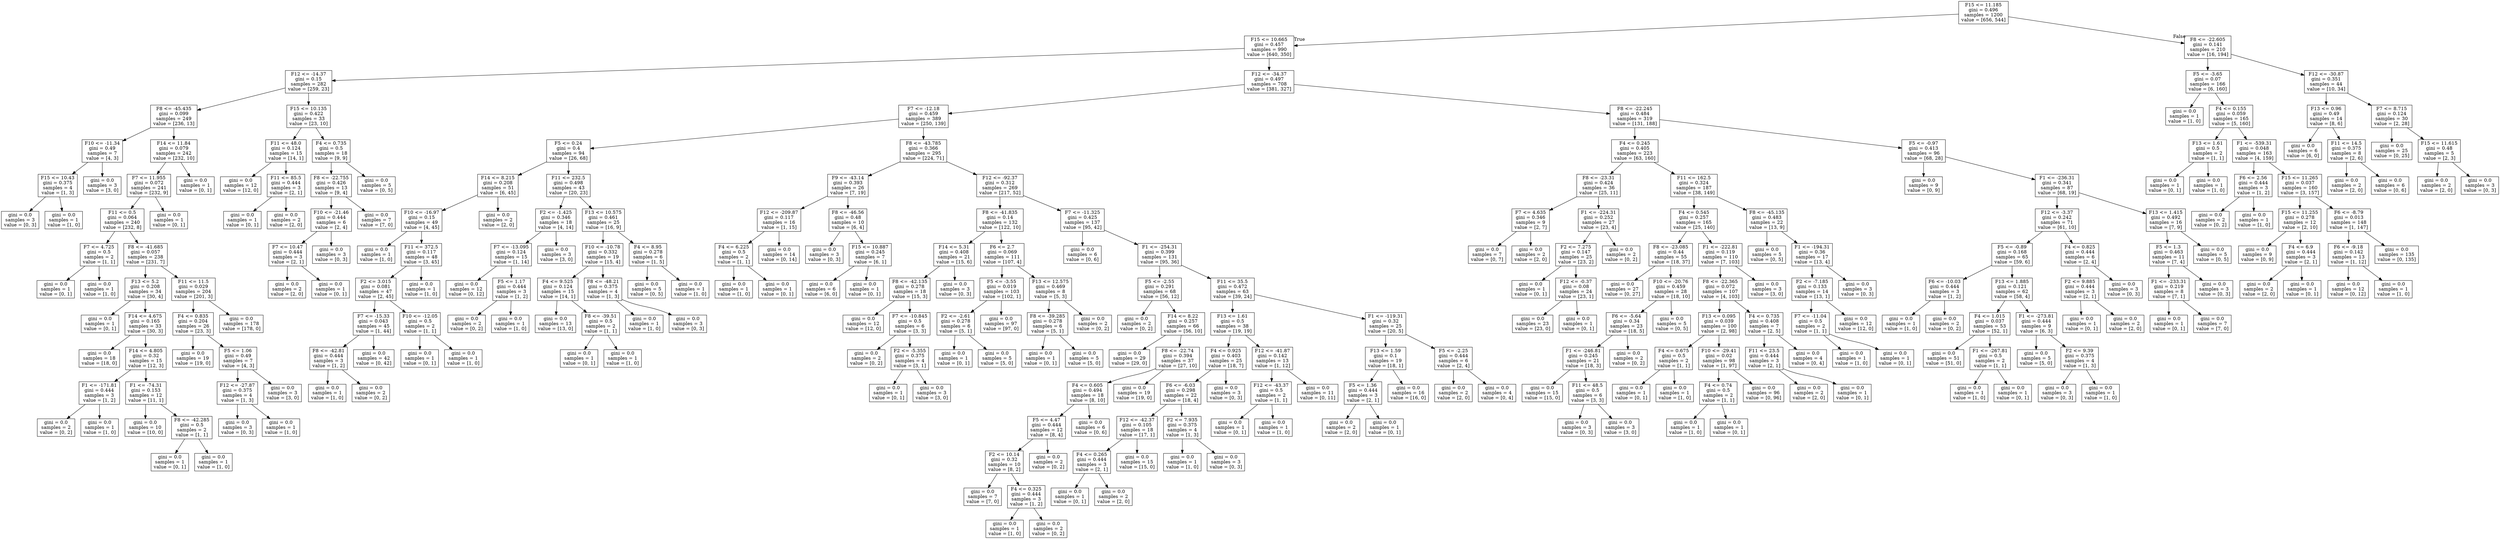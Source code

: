 digraph Tree {
node [shape=box] ;
0 [label="F15 <= 11.185\ngini = 0.496\nsamples = 1200\nvalue = [656, 544]"] ;
1 [label="F15 <= 10.665\ngini = 0.457\nsamples = 990\nvalue = [640, 350]"] ;
0 -> 1 [labeldistance=2.5, labelangle=45, headlabel="True"] ;
2 [label="F12 <= -14.37\ngini = 0.15\nsamples = 282\nvalue = [259, 23]"] ;
1 -> 2 ;
3 [label="F8 <= -45.435\ngini = 0.099\nsamples = 249\nvalue = [236, 13]"] ;
2 -> 3 ;
4 [label="F10 <= -11.34\ngini = 0.49\nsamples = 7\nvalue = [4, 3]"] ;
3 -> 4 ;
5 [label="F15 <= 10.43\ngini = 0.375\nsamples = 4\nvalue = [1, 3]"] ;
4 -> 5 ;
6 [label="gini = 0.0\nsamples = 3\nvalue = [0, 3]"] ;
5 -> 6 ;
7 [label="gini = 0.0\nsamples = 1\nvalue = [1, 0]"] ;
5 -> 7 ;
8 [label="gini = 0.0\nsamples = 3\nvalue = [3, 0]"] ;
4 -> 8 ;
9 [label="F14 <= 11.84\ngini = 0.079\nsamples = 242\nvalue = [232, 10]"] ;
3 -> 9 ;
10 [label="F7 <= 11.955\ngini = 0.072\nsamples = 241\nvalue = [232, 9]"] ;
9 -> 10 ;
11 [label="F11 <= 0.5\ngini = 0.064\nsamples = 240\nvalue = [232, 8]"] ;
10 -> 11 ;
12 [label="F7 <= 4.725\ngini = 0.5\nsamples = 2\nvalue = [1, 1]"] ;
11 -> 12 ;
13 [label="gini = 0.0\nsamples = 1\nvalue = [0, 1]"] ;
12 -> 13 ;
14 [label="gini = 0.0\nsamples = 1\nvalue = [1, 0]"] ;
12 -> 14 ;
15 [label="F8 <= -41.685\ngini = 0.057\nsamples = 238\nvalue = [231, 7]"] ;
11 -> 15 ;
16 [label="F13 <= 5.2\ngini = 0.208\nsamples = 34\nvalue = [30, 4]"] ;
15 -> 16 ;
17 [label="gini = 0.0\nsamples = 1\nvalue = [0, 1]"] ;
16 -> 17 ;
18 [label="F14 <= 4.675\ngini = 0.165\nsamples = 33\nvalue = [30, 3]"] ;
16 -> 18 ;
19 [label="gini = 0.0\nsamples = 18\nvalue = [18, 0]"] ;
18 -> 19 ;
20 [label="F14 <= 4.805\ngini = 0.32\nsamples = 15\nvalue = [12, 3]"] ;
18 -> 20 ;
21 [label="F1 <= -171.81\ngini = 0.444\nsamples = 3\nvalue = [1, 2]"] ;
20 -> 21 ;
22 [label="gini = 0.0\nsamples = 2\nvalue = [0, 2]"] ;
21 -> 22 ;
23 [label="gini = 0.0\nsamples = 1\nvalue = [1, 0]"] ;
21 -> 23 ;
24 [label="F1 <= -74.31\ngini = 0.153\nsamples = 12\nvalue = [11, 1]"] ;
20 -> 24 ;
25 [label="gini = 0.0\nsamples = 10\nvalue = [10, 0]"] ;
24 -> 25 ;
26 [label="F8 <= -42.285\ngini = 0.5\nsamples = 2\nvalue = [1, 1]"] ;
24 -> 26 ;
27 [label="gini = 0.0\nsamples = 1\nvalue = [0, 1]"] ;
26 -> 27 ;
28 [label="gini = 0.0\nsamples = 1\nvalue = [1, 0]"] ;
26 -> 28 ;
29 [label="F11 <= 11.5\ngini = 0.029\nsamples = 204\nvalue = [201, 3]"] ;
15 -> 29 ;
30 [label="F4 <= 0.835\ngini = 0.204\nsamples = 26\nvalue = [23, 3]"] ;
29 -> 30 ;
31 [label="gini = 0.0\nsamples = 19\nvalue = [19, 0]"] ;
30 -> 31 ;
32 [label="F5 <= 1.06\ngini = 0.49\nsamples = 7\nvalue = [4, 3]"] ;
30 -> 32 ;
33 [label="F12 <= -27.87\ngini = 0.375\nsamples = 4\nvalue = [1, 3]"] ;
32 -> 33 ;
34 [label="gini = 0.0\nsamples = 3\nvalue = [0, 3]"] ;
33 -> 34 ;
35 [label="gini = 0.0\nsamples = 1\nvalue = [1, 0]"] ;
33 -> 35 ;
36 [label="gini = 0.0\nsamples = 3\nvalue = [3, 0]"] ;
32 -> 36 ;
37 [label="gini = 0.0\nsamples = 178\nvalue = [178, 0]"] ;
29 -> 37 ;
38 [label="gini = 0.0\nsamples = 1\nvalue = [0, 1]"] ;
10 -> 38 ;
39 [label="gini = 0.0\nsamples = 1\nvalue = [0, 1]"] ;
9 -> 39 ;
40 [label="F15 <= 10.135\ngini = 0.422\nsamples = 33\nvalue = [23, 10]"] ;
2 -> 40 ;
41 [label="F11 <= 48.0\ngini = 0.124\nsamples = 15\nvalue = [14, 1]"] ;
40 -> 41 ;
42 [label="gini = 0.0\nsamples = 12\nvalue = [12, 0]"] ;
41 -> 42 ;
43 [label="F11 <= 85.5\ngini = 0.444\nsamples = 3\nvalue = [2, 1]"] ;
41 -> 43 ;
44 [label="gini = 0.0\nsamples = 1\nvalue = [0, 1]"] ;
43 -> 44 ;
45 [label="gini = 0.0\nsamples = 2\nvalue = [2, 0]"] ;
43 -> 45 ;
46 [label="F4 <= 0.735\ngini = 0.5\nsamples = 18\nvalue = [9, 9]"] ;
40 -> 46 ;
47 [label="F8 <= -22.755\ngini = 0.426\nsamples = 13\nvalue = [9, 4]"] ;
46 -> 47 ;
48 [label="F10 <= -21.46\ngini = 0.444\nsamples = 6\nvalue = [2, 4]"] ;
47 -> 48 ;
49 [label="F7 <= 10.47\ngini = 0.444\nsamples = 3\nvalue = [2, 1]"] ;
48 -> 49 ;
50 [label="gini = 0.0\nsamples = 2\nvalue = [2, 0]"] ;
49 -> 50 ;
51 [label="gini = 0.0\nsamples = 1\nvalue = [0, 1]"] ;
49 -> 51 ;
52 [label="gini = 0.0\nsamples = 3\nvalue = [0, 3]"] ;
48 -> 52 ;
53 [label="gini = 0.0\nsamples = 7\nvalue = [7, 0]"] ;
47 -> 53 ;
54 [label="gini = 0.0\nsamples = 5\nvalue = [0, 5]"] ;
46 -> 54 ;
55 [label="F12 <= -34.37\ngini = 0.497\nsamples = 708\nvalue = [381, 327]"] ;
1 -> 55 ;
56 [label="F7 <= -12.18\ngini = 0.459\nsamples = 389\nvalue = [250, 139]"] ;
55 -> 56 ;
57 [label="F5 <= 0.24\ngini = 0.4\nsamples = 94\nvalue = [26, 68]"] ;
56 -> 57 ;
58 [label="F14 <= 8.215\ngini = 0.208\nsamples = 51\nvalue = [6, 45]"] ;
57 -> 58 ;
59 [label="F10 <= -16.97\ngini = 0.15\nsamples = 49\nvalue = [4, 45]"] ;
58 -> 59 ;
60 [label="gini = 0.0\nsamples = 1\nvalue = [1, 0]"] ;
59 -> 60 ;
61 [label="F11 <= 372.5\ngini = 0.117\nsamples = 48\nvalue = [3, 45]"] ;
59 -> 61 ;
62 [label="F2 <= 3.015\ngini = 0.081\nsamples = 47\nvalue = [2, 45]"] ;
61 -> 62 ;
63 [label="F7 <= -15.33\ngini = 0.043\nsamples = 45\nvalue = [1, 44]"] ;
62 -> 63 ;
64 [label="F8 <= -42.81\ngini = 0.444\nsamples = 3\nvalue = [1, 2]"] ;
63 -> 64 ;
65 [label="gini = 0.0\nsamples = 1\nvalue = [1, 0]"] ;
64 -> 65 ;
66 [label="gini = 0.0\nsamples = 2\nvalue = [0, 2]"] ;
64 -> 66 ;
67 [label="gini = 0.0\nsamples = 42\nvalue = [0, 42]"] ;
63 -> 67 ;
68 [label="F10 <= -12.05\ngini = 0.5\nsamples = 2\nvalue = [1, 1]"] ;
62 -> 68 ;
69 [label="gini = 0.0\nsamples = 1\nvalue = [0, 1]"] ;
68 -> 69 ;
70 [label="gini = 0.0\nsamples = 1\nvalue = [1, 0]"] ;
68 -> 70 ;
71 [label="gini = 0.0\nsamples = 1\nvalue = [1, 0]"] ;
61 -> 71 ;
72 [label="gini = 0.0\nsamples = 2\nvalue = [2, 0]"] ;
58 -> 72 ;
73 [label="F11 <= 232.5\ngini = 0.498\nsamples = 43\nvalue = [20, 23]"] ;
57 -> 73 ;
74 [label="F2 <= -1.425\ngini = 0.346\nsamples = 18\nvalue = [4, 14]"] ;
73 -> 74 ;
75 [label="F7 <= -13.095\ngini = 0.124\nsamples = 15\nvalue = [1, 14]"] ;
74 -> 75 ;
76 [label="gini = 0.0\nsamples = 12\nvalue = [0, 12]"] ;
75 -> 76 ;
77 [label="F5 <= 1.17\ngini = 0.444\nsamples = 3\nvalue = [1, 2]"] ;
75 -> 77 ;
78 [label="gini = 0.0\nsamples = 2\nvalue = [0, 2]"] ;
77 -> 78 ;
79 [label="gini = 0.0\nsamples = 1\nvalue = [1, 0]"] ;
77 -> 79 ;
80 [label="gini = 0.0\nsamples = 3\nvalue = [3, 0]"] ;
74 -> 80 ;
81 [label="F13 <= 10.575\ngini = 0.461\nsamples = 25\nvalue = [16, 9]"] ;
73 -> 81 ;
82 [label="F10 <= -10.78\ngini = 0.332\nsamples = 19\nvalue = [15, 4]"] ;
81 -> 82 ;
83 [label="F4 <= 9.525\ngini = 0.124\nsamples = 15\nvalue = [14, 1]"] ;
82 -> 83 ;
84 [label="gini = 0.0\nsamples = 13\nvalue = [13, 0]"] ;
83 -> 84 ;
85 [label="F8 <= -39.51\ngini = 0.5\nsamples = 2\nvalue = [1, 1]"] ;
83 -> 85 ;
86 [label="gini = 0.0\nsamples = 1\nvalue = [0, 1]"] ;
85 -> 86 ;
87 [label="gini = 0.0\nsamples = 1\nvalue = [1, 0]"] ;
85 -> 87 ;
88 [label="F8 <= -48.21\ngini = 0.375\nsamples = 4\nvalue = [1, 3]"] ;
82 -> 88 ;
89 [label="gini = 0.0\nsamples = 1\nvalue = [1, 0]"] ;
88 -> 89 ;
90 [label="gini = 0.0\nsamples = 3\nvalue = [0, 3]"] ;
88 -> 90 ;
91 [label="F4 <= 8.95\ngini = 0.278\nsamples = 6\nvalue = [1, 5]"] ;
81 -> 91 ;
92 [label="gini = 0.0\nsamples = 5\nvalue = [0, 5]"] ;
91 -> 92 ;
93 [label="gini = 0.0\nsamples = 1\nvalue = [1, 0]"] ;
91 -> 93 ;
94 [label="F8 <= -43.785\ngini = 0.366\nsamples = 295\nvalue = [224, 71]"] ;
56 -> 94 ;
95 [label="F9 <= -43.14\ngini = 0.393\nsamples = 26\nvalue = [7, 19]"] ;
94 -> 95 ;
96 [label="F12 <= -209.87\ngini = 0.117\nsamples = 16\nvalue = [1, 15]"] ;
95 -> 96 ;
97 [label="F4 <= 6.225\ngini = 0.5\nsamples = 2\nvalue = [1, 1]"] ;
96 -> 97 ;
98 [label="gini = 0.0\nsamples = 1\nvalue = [1, 0]"] ;
97 -> 98 ;
99 [label="gini = 0.0\nsamples = 1\nvalue = [0, 1]"] ;
97 -> 99 ;
100 [label="gini = 0.0\nsamples = 14\nvalue = [0, 14]"] ;
96 -> 100 ;
101 [label="F8 <= -46.56\ngini = 0.48\nsamples = 10\nvalue = [6, 4]"] ;
95 -> 101 ;
102 [label="gini = 0.0\nsamples = 3\nvalue = [0, 3]"] ;
101 -> 102 ;
103 [label="F15 <= 10.887\ngini = 0.245\nsamples = 7\nvalue = [6, 1]"] ;
101 -> 103 ;
104 [label="gini = 0.0\nsamples = 6\nvalue = [6, 0]"] ;
103 -> 104 ;
105 [label="gini = 0.0\nsamples = 1\nvalue = [0, 1]"] ;
103 -> 105 ;
106 [label="F12 <= -92.37\ngini = 0.312\nsamples = 269\nvalue = [217, 52]"] ;
94 -> 106 ;
107 [label="F8 <= -41.835\ngini = 0.14\nsamples = 132\nvalue = [122, 10]"] ;
106 -> 107 ;
108 [label="F14 <= 5.31\ngini = 0.408\nsamples = 21\nvalue = [15, 6]"] ;
107 -> 108 ;
109 [label="F8 <= -42.135\ngini = 0.278\nsamples = 18\nvalue = [15, 3]"] ;
108 -> 109 ;
110 [label="gini = 0.0\nsamples = 12\nvalue = [12, 0]"] ;
109 -> 110 ;
111 [label="F7 <= -10.845\ngini = 0.5\nsamples = 6\nvalue = [3, 3]"] ;
109 -> 111 ;
112 [label="gini = 0.0\nsamples = 2\nvalue = [0, 2]"] ;
111 -> 112 ;
113 [label="F2 <= -5.355\ngini = 0.375\nsamples = 4\nvalue = [3, 1]"] ;
111 -> 113 ;
114 [label="gini = 0.0\nsamples = 1\nvalue = [0, 1]"] ;
113 -> 114 ;
115 [label="gini = 0.0\nsamples = 3\nvalue = [3, 0]"] ;
113 -> 115 ;
116 [label="gini = 0.0\nsamples = 3\nvalue = [0, 3]"] ;
108 -> 116 ;
117 [label="F6 <= 2.7\ngini = 0.069\nsamples = 111\nvalue = [107, 4]"] ;
107 -> 117 ;
118 [label="F5 <= -3.55\ngini = 0.019\nsamples = 103\nvalue = [102, 1]"] ;
117 -> 118 ;
119 [label="F2 <= -2.61\ngini = 0.278\nsamples = 6\nvalue = [5, 1]"] ;
118 -> 119 ;
120 [label="gini = 0.0\nsamples = 1\nvalue = [0, 1]"] ;
119 -> 120 ;
121 [label="gini = 0.0\nsamples = 5\nvalue = [5, 0]"] ;
119 -> 121 ;
122 [label="gini = 0.0\nsamples = 97\nvalue = [97, 0]"] ;
118 -> 122 ;
123 [label="F13 <= 12.575\ngini = 0.469\nsamples = 8\nvalue = [5, 3]"] ;
117 -> 123 ;
124 [label="F8 <= -39.285\ngini = 0.278\nsamples = 6\nvalue = [5, 1]"] ;
123 -> 124 ;
125 [label="gini = 0.0\nsamples = 1\nvalue = [0, 1]"] ;
124 -> 125 ;
126 [label="gini = 0.0\nsamples = 5\nvalue = [5, 0]"] ;
124 -> 126 ;
127 [label="gini = 0.0\nsamples = 2\nvalue = [0, 2]"] ;
123 -> 127 ;
128 [label="F7 <= -11.325\ngini = 0.425\nsamples = 137\nvalue = [95, 42]"] ;
106 -> 128 ;
129 [label="gini = 0.0\nsamples = 6\nvalue = [0, 6]"] ;
128 -> 129 ;
130 [label="F1 <= -254.31\ngini = 0.399\nsamples = 131\nvalue = [95, 36]"] ;
128 -> 130 ;
131 [label="F5 <= -2.55\ngini = 0.291\nsamples = 68\nvalue = [56, 12]"] ;
130 -> 131 ;
132 [label="gini = 0.0\nsamples = 2\nvalue = [0, 2]"] ;
131 -> 132 ;
133 [label="F14 <= 8.22\ngini = 0.257\nsamples = 66\nvalue = [56, 10]"] ;
131 -> 133 ;
134 [label="gini = 0.0\nsamples = 29\nvalue = [29, 0]"] ;
133 -> 134 ;
135 [label="F8 <= -22.74\ngini = 0.394\nsamples = 37\nvalue = [27, 10]"] ;
133 -> 135 ;
136 [label="F4 <= 0.605\ngini = 0.494\nsamples = 18\nvalue = [8, 10]"] ;
135 -> 136 ;
137 [label="F5 <= 4.47\ngini = 0.444\nsamples = 12\nvalue = [8, 4]"] ;
136 -> 137 ;
138 [label="F2 <= 10.14\ngini = 0.32\nsamples = 10\nvalue = [8, 2]"] ;
137 -> 138 ;
139 [label="gini = 0.0\nsamples = 7\nvalue = [7, 0]"] ;
138 -> 139 ;
140 [label="F4 <= 0.325\ngini = 0.444\nsamples = 3\nvalue = [1, 2]"] ;
138 -> 140 ;
141 [label="gini = 0.0\nsamples = 1\nvalue = [1, 0]"] ;
140 -> 141 ;
142 [label="gini = 0.0\nsamples = 2\nvalue = [0, 2]"] ;
140 -> 142 ;
143 [label="gini = 0.0\nsamples = 2\nvalue = [0, 2]"] ;
137 -> 143 ;
144 [label="gini = 0.0\nsamples = 6\nvalue = [0, 6]"] ;
136 -> 144 ;
145 [label="gini = 0.0\nsamples = 19\nvalue = [19, 0]"] ;
135 -> 145 ;
146 [label="F11 <= 35.5\ngini = 0.472\nsamples = 63\nvalue = [39, 24]"] ;
130 -> 146 ;
147 [label="F13 <= 1.61\ngini = 0.5\nsamples = 38\nvalue = [19, 19]"] ;
146 -> 147 ;
148 [label="F4 <= 0.925\ngini = 0.403\nsamples = 25\nvalue = [18, 7]"] ;
147 -> 148 ;
149 [label="F6 <= -6.03\ngini = 0.298\nsamples = 22\nvalue = [18, 4]"] ;
148 -> 149 ;
150 [label="F12 <= -42.37\ngini = 0.105\nsamples = 18\nvalue = [17, 1]"] ;
149 -> 150 ;
151 [label="F4 <= 0.265\ngini = 0.444\nsamples = 3\nvalue = [2, 1]"] ;
150 -> 151 ;
152 [label="gini = 0.0\nsamples = 1\nvalue = [0, 1]"] ;
151 -> 152 ;
153 [label="gini = 0.0\nsamples = 2\nvalue = [2, 0]"] ;
151 -> 153 ;
154 [label="gini = 0.0\nsamples = 15\nvalue = [15, 0]"] ;
150 -> 154 ;
155 [label="F2 <= 7.935\ngini = 0.375\nsamples = 4\nvalue = [1, 3]"] ;
149 -> 155 ;
156 [label="gini = 0.0\nsamples = 1\nvalue = [1, 0]"] ;
155 -> 156 ;
157 [label="gini = 0.0\nsamples = 3\nvalue = [0, 3]"] ;
155 -> 157 ;
158 [label="gini = 0.0\nsamples = 3\nvalue = [0, 3]"] ;
148 -> 158 ;
159 [label="F12 <= -41.87\ngini = 0.142\nsamples = 13\nvalue = [1, 12]"] ;
147 -> 159 ;
160 [label="F12 <= -43.37\ngini = 0.5\nsamples = 2\nvalue = [1, 1]"] ;
159 -> 160 ;
161 [label="gini = 0.0\nsamples = 1\nvalue = [0, 1]"] ;
160 -> 161 ;
162 [label="gini = 0.0\nsamples = 1\nvalue = [1, 0]"] ;
160 -> 162 ;
163 [label="gini = 0.0\nsamples = 11\nvalue = [0, 11]"] ;
159 -> 163 ;
164 [label="F1 <= -119.31\ngini = 0.32\nsamples = 25\nvalue = [20, 5]"] ;
146 -> 164 ;
165 [label="F13 <= 1.59\ngini = 0.1\nsamples = 19\nvalue = [18, 1]"] ;
164 -> 165 ;
166 [label="F5 <= 1.36\ngini = 0.444\nsamples = 3\nvalue = [2, 1]"] ;
165 -> 166 ;
167 [label="gini = 0.0\nsamples = 2\nvalue = [2, 0]"] ;
166 -> 167 ;
168 [label="gini = 0.0\nsamples = 1\nvalue = [0, 1]"] ;
166 -> 168 ;
169 [label="gini = 0.0\nsamples = 16\nvalue = [16, 0]"] ;
165 -> 169 ;
170 [label="F5 <= -2.25\ngini = 0.444\nsamples = 6\nvalue = [2, 4]"] ;
164 -> 170 ;
171 [label="gini = 0.0\nsamples = 2\nvalue = [2, 0]"] ;
170 -> 171 ;
172 [label="gini = 0.0\nsamples = 4\nvalue = [0, 4]"] ;
170 -> 172 ;
173 [label="F8 <= -22.245\ngini = 0.484\nsamples = 319\nvalue = [131, 188]"] ;
55 -> 173 ;
174 [label="F4 <= 0.245\ngini = 0.405\nsamples = 223\nvalue = [63, 160]"] ;
173 -> 174 ;
175 [label="F8 <= -23.31\ngini = 0.424\nsamples = 36\nvalue = [25, 11]"] ;
174 -> 175 ;
176 [label="F7 <= 4.635\ngini = 0.346\nsamples = 9\nvalue = [2, 7]"] ;
175 -> 176 ;
177 [label="gini = 0.0\nsamples = 7\nvalue = [0, 7]"] ;
176 -> 177 ;
178 [label="gini = 0.0\nsamples = 2\nvalue = [2, 0]"] ;
176 -> 178 ;
179 [label="F1 <= -224.31\ngini = 0.252\nsamples = 27\nvalue = [23, 4]"] ;
175 -> 179 ;
180 [label="F2 <= 7.275\ngini = 0.147\nsamples = 25\nvalue = [23, 2]"] ;
179 -> 180 ;
181 [label="gini = 0.0\nsamples = 1\nvalue = [0, 1]"] ;
180 -> 181 ;
182 [label="F12 <= -0.37\ngini = 0.08\nsamples = 24\nvalue = [23, 1]"] ;
180 -> 182 ;
183 [label="gini = 0.0\nsamples = 23\nvalue = [23, 0]"] ;
182 -> 183 ;
184 [label="gini = 0.0\nsamples = 1\nvalue = [0, 1]"] ;
182 -> 184 ;
185 [label="gini = 0.0\nsamples = 2\nvalue = [0, 2]"] ;
179 -> 185 ;
186 [label="F11 <= 162.5\ngini = 0.324\nsamples = 187\nvalue = [38, 149]"] ;
174 -> 186 ;
187 [label="F4 <= 0.545\ngini = 0.257\nsamples = 165\nvalue = [25, 140]"] ;
186 -> 187 ;
188 [label="F8 <= -23.085\ngini = 0.44\nsamples = 55\nvalue = [18, 37]"] ;
187 -> 188 ;
189 [label="gini = 0.0\nsamples = 27\nvalue = [0, 27]"] ;
188 -> 189 ;
190 [label="F10 <= -20.76\ngini = 0.459\nsamples = 28\nvalue = [18, 10]"] ;
188 -> 190 ;
191 [label="F6 <= -5.64\ngini = 0.34\nsamples = 23\nvalue = [18, 5]"] ;
190 -> 191 ;
192 [label="F1 <= -246.81\ngini = 0.245\nsamples = 21\nvalue = [18, 3]"] ;
191 -> 192 ;
193 [label="gini = 0.0\nsamples = 15\nvalue = [15, 0]"] ;
192 -> 193 ;
194 [label="F11 <= 48.5\ngini = 0.5\nsamples = 6\nvalue = [3, 3]"] ;
192 -> 194 ;
195 [label="gini = 0.0\nsamples = 3\nvalue = [0, 3]"] ;
194 -> 195 ;
196 [label="gini = 0.0\nsamples = 3\nvalue = [3, 0]"] ;
194 -> 196 ;
197 [label="gini = 0.0\nsamples = 2\nvalue = [0, 2]"] ;
191 -> 197 ;
198 [label="gini = 0.0\nsamples = 5\nvalue = [0, 5]"] ;
190 -> 198 ;
199 [label="F1 <= -222.81\ngini = 0.119\nsamples = 110\nvalue = [7, 103]"] ;
187 -> 199 ;
200 [label="F8 <= -22.365\ngini = 0.072\nsamples = 107\nvalue = [4, 103]"] ;
199 -> 200 ;
201 [label="F13 <= 0.095\ngini = 0.039\nsamples = 100\nvalue = [2, 98]"] ;
200 -> 201 ;
202 [label="F4 <= 0.675\ngini = 0.5\nsamples = 2\nvalue = [1, 1]"] ;
201 -> 202 ;
203 [label="gini = 0.0\nsamples = 1\nvalue = [0, 1]"] ;
202 -> 203 ;
204 [label="gini = 0.0\nsamples = 1\nvalue = [1, 0]"] ;
202 -> 204 ;
205 [label="F10 <= -29.41\ngini = 0.02\nsamples = 98\nvalue = [1, 97]"] ;
201 -> 205 ;
206 [label="F4 <= 0.74\ngini = 0.5\nsamples = 2\nvalue = [1, 1]"] ;
205 -> 206 ;
207 [label="gini = 0.0\nsamples = 1\nvalue = [1, 0]"] ;
206 -> 207 ;
208 [label="gini = 0.0\nsamples = 1\nvalue = [0, 1]"] ;
206 -> 208 ;
209 [label="gini = 0.0\nsamples = 96\nvalue = [0, 96]"] ;
205 -> 209 ;
210 [label="F4 <= 0.735\ngini = 0.408\nsamples = 7\nvalue = [2, 5]"] ;
200 -> 210 ;
211 [label="F11 <= 23.5\ngini = 0.444\nsamples = 3\nvalue = [2, 1]"] ;
210 -> 211 ;
212 [label="gini = 0.0\nsamples = 2\nvalue = [2, 0]"] ;
211 -> 212 ;
213 [label="gini = 0.0\nsamples = 1\nvalue = [0, 1]"] ;
211 -> 213 ;
214 [label="gini = 0.0\nsamples = 4\nvalue = [0, 4]"] ;
210 -> 214 ;
215 [label="gini = 0.0\nsamples = 3\nvalue = [3, 0]"] ;
199 -> 215 ;
216 [label="F8 <= -45.135\ngini = 0.483\nsamples = 22\nvalue = [13, 9]"] ;
186 -> 216 ;
217 [label="gini = 0.0\nsamples = 5\nvalue = [0, 5]"] ;
216 -> 217 ;
218 [label="F1 <= -194.31\ngini = 0.36\nsamples = 17\nvalue = [13, 4]"] ;
216 -> 218 ;
219 [label="F2 <= -7.185\ngini = 0.133\nsamples = 14\nvalue = [13, 1]"] ;
218 -> 219 ;
220 [label="F7 <= -11.04\ngini = 0.5\nsamples = 2\nvalue = [1, 1]"] ;
219 -> 220 ;
221 [label="gini = 0.0\nsamples = 1\nvalue = [1, 0]"] ;
220 -> 221 ;
222 [label="gini = 0.0\nsamples = 1\nvalue = [0, 1]"] ;
220 -> 222 ;
223 [label="gini = 0.0\nsamples = 12\nvalue = [12, 0]"] ;
219 -> 223 ;
224 [label="gini = 0.0\nsamples = 3\nvalue = [0, 3]"] ;
218 -> 224 ;
225 [label="F5 <= -0.97\ngini = 0.413\nsamples = 96\nvalue = [68, 28]"] ;
173 -> 225 ;
226 [label="gini = 0.0\nsamples = 9\nvalue = [0, 9]"] ;
225 -> 226 ;
227 [label="F1 <= -236.31\ngini = 0.341\nsamples = 87\nvalue = [68, 19]"] ;
225 -> 227 ;
228 [label="F12 <= -3.37\ngini = 0.242\nsamples = 71\nvalue = [61, 10]"] ;
227 -> 228 ;
229 [label="F5 <= -0.89\ngini = 0.168\nsamples = 65\nvalue = [59, 6]"] ;
228 -> 229 ;
230 [label="F6 <= -10.03\ngini = 0.444\nsamples = 3\nvalue = [1, 2]"] ;
229 -> 230 ;
231 [label="gini = 0.0\nsamples = 1\nvalue = [1, 0]"] ;
230 -> 231 ;
232 [label="gini = 0.0\nsamples = 2\nvalue = [0, 2]"] ;
230 -> 232 ;
233 [label="F13 <= 1.885\ngini = 0.121\nsamples = 62\nvalue = [58, 4]"] ;
229 -> 233 ;
234 [label="F4 <= 1.015\ngini = 0.037\nsamples = 53\nvalue = [52, 1]"] ;
233 -> 234 ;
235 [label="gini = 0.0\nsamples = 51\nvalue = [51, 0]"] ;
234 -> 235 ;
236 [label="F1 <= -267.81\ngini = 0.5\nsamples = 2\nvalue = [1, 1]"] ;
234 -> 236 ;
237 [label="gini = 0.0\nsamples = 1\nvalue = [1, 0]"] ;
236 -> 237 ;
238 [label="gini = 0.0\nsamples = 1\nvalue = [0, 1]"] ;
236 -> 238 ;
239 [label="F1 <= -273.81\ngini = 0.444\nsamples = 9\nvalue = [6, 3]"] ;
233 -> 239 ;
240 [label="gini = 0.0\nsamples = 5\nvalue = [5, 0]"] ;
239 -> 240 ;
241 [label="F2 <= 9.39\ngini = 0.375\nsamples = 4\nvalue = [1, 3]"] ;
239 -> 241 ;
242 [label="gini = 0.0\nsamples = 3\nvalue = [0, 3]"] ;
241 -> 242 ;
243 [label="gini = 0.0\nsamples = 1\nvalue = [1, 0]"] ;
241 -> 243 ;
244 [label="F4 <= 0.825\ngini = 0.444\nsamples = 6\nvalue = [2, 4]"] ;
228 -> 244 ;
245 [label="F2 <= 9.885\ngini = 0.444\nsamples = 3\nvalue = [2, 1]"] ;
244 -> 245 ;
246 [label="gini = 0.0\nsamples = 1\nvalue = [0, 1]"] ;
245 -> 246 ;
247 [label="gini = 0.0\nsamples = 2\nvalue = [2, 0]"] ;
245 -> 247 ;
248 [label="gini = 0.0\nsamples = 3\nvalue = [0, 3]"] ;
244 -> 248 ;
249 [label="F13 <= 1.415\ngini = 0.492\nsamples = 16\nvalue = [7, 9]"] ;
227 -> 249 ;
250 [label="F5 <= 1.3\ngini = 0.463\nsamples = 11\nvalue = [7, 4]"] ;
249 -> 250 ;
251 [label="F1 <= -233.31\ngini = 0.219\nsamples = 8\nvalue = [7, 1]"] ;
250 -> 251 ;
252 [label="gini = 0.0\nsamples = 1\nvalue = [0, 1]"] ;
251 -> 252 ;
253 [label="gini = 0.0\nsamples = 7\nvalue = [7, 0]"] ;
251 -> 253 ;
254 [label="gini = 0.0\nsamples = 3\nvalue = [0, 3]"] ;
250 -> 254 ;
255 [label="gini = 0.0\nsamples = 5\nvalue = [0, 5]"] ;
249 -> 255 ;
256 [label="F8 <= -22.605\ngini = 0.141\nsamples = 210\nvalue = [16, 194]"] ;
0 -> 256 [labeldistance=2.5, labelangle=-45, headlabel="False"] ;
257 [label="F5 <= -3.65\ngini = 0.07\nsamples = 166\nvalue = [6, 160]"] ;
256 -> 257 ;
258 [label="gini = 0.0\nsamples = 1\nvalue = [1, 0]"] ;
257 -> 258 ;
259 [label="F4 <= 0.155\ngini = 0.059\nsamples = 165\nvalue = [5, 160]"] ;
257 -> 259 ;
260 [label="F13 <= 1.61\ngini = 0.5\nsamples = 2\nvalue = [1, 1]"] ;
259 -> 260 ;
261 [label="gini = 0.0\nsamples = 1\nvalue = [0, 1]"] ;
260 -> 261 ;
262 [label="gini = 0.0\nsamples = 1\nvalue = [1, 0]"] ;
260 -> 262 ;
263 [label="F1 <= -539.31\ngini = 0.048\nsamples = 163\nvalue = [4, 159]"] ;
259 -> 263 ;
264 [label="F6 <= 2.56\ngini = 0.444\nsamples = 3\nvalue = [1, 2]"] ;
263 -> 264 ;
265 [label="gini = 0.0\nsamples = 2\nvalue = [0, 2]"] ;
264 -> 265 ;
266 [label="gini = 0.0\nsamples = 1\nvalue = [1, 0]"] ;
264 -> 266 ;
267 [label="F15 <= 11.265\ngini = 0.037\nsamples = 160\nvalue = [3, 157]"] ;
263 -> 267 ;
268 [label="F15 <= 11.255\ngini = 0.278\nsamples = 12\nvalue = [2, 10]"] ;
267 -> 268 ;
269 [label="gini = 0.0\nsamples = 9\nvalue = [0, 9]"] ;
268 -> 269 ;
270 [label="F4 <= 6.9\ngini = 0.444\nsamples = 3\nvalue = [2, 1]"] ;
268 -> 270 ;
271 [label="gini = 0.0\nsamples = 2\nvalue = [2, 0]"] ;
270 -> 271 ;
272 [label="gini = 0.0\nsamples = 1\nvalue = [0, 1]"] ;
270 -> 272 ;
273 [label="F6 <= -8.79\ngini = 0.013\nsamples = 148\nvalue = [1, 147]"] ;
267 -> 273 ;
274 [label="F6 <= -9.18\ngini = 0.142\nsamples = 13\nvalue = [1, 12]"] ;
273 -> 274 ;
275 [label="gini = 0.0\nsamples = 12\nvalue = [0, 12]"] ;
274 -> 275 ;
276 [label="gini = 0.0\nsamples = 1\nvalue = [1, 0]"] ;
274 -> 276 ;
277 [label="gini = 0.0\nsamples = 135\nvalue = [0, 135]"] ;
273 -> 277 ;
278 [label="F12 <= -30.87\ngini = 0.351\nsamples = 44\nvalue = [10, 34]"] ;
256 -> 278 ;
279 [label="F13 <= 0.96\ngini = 0.49\nsamples = 14\nvalue = [8, 6]"] ;
278 -> 279 ;
280 [label="gini = 0.0\nsamples = 6\nvalue = [6, 0]"] ;
279 -> 280 ;
281 [label="F11 <= 14.5\ngini = 0.375\nsamples = 8\nvalue = [2, 6]"] ;
279 -> 281 ;
282 [label="gini = 0.0\nsamples = 2\nvalue = [2, 0]"] ;
281 -> 282 ;
283 [label="gini = 0.0\nsamples = 6\nvalue = [0, 6]"] ;
281 -> 283 ;
284 [label="F7 <= 8.715\ngini = 0.124\nsamples = 30\nvalue = [2, 28]"] ;
278 -> 284 ;
285 [label="gini = 0.0\nsamples = 25\nvalue = [0, 25]"] ;
284 -> 285 ;
286 [label="F15 <= 11.615\ngini = 0.48\nsamples = 5\nvalue = [2, 3]"] ;
284 -> 286 ;
287 [label="gini = 0.0\nsamples = 2\nvalue = [2, 0]"] ;
286 -> 287 ;
288 [label="gini = 0.0\nsamples = 3\nvalue = [0, 3]"] ;
286 -> 288 ;
}